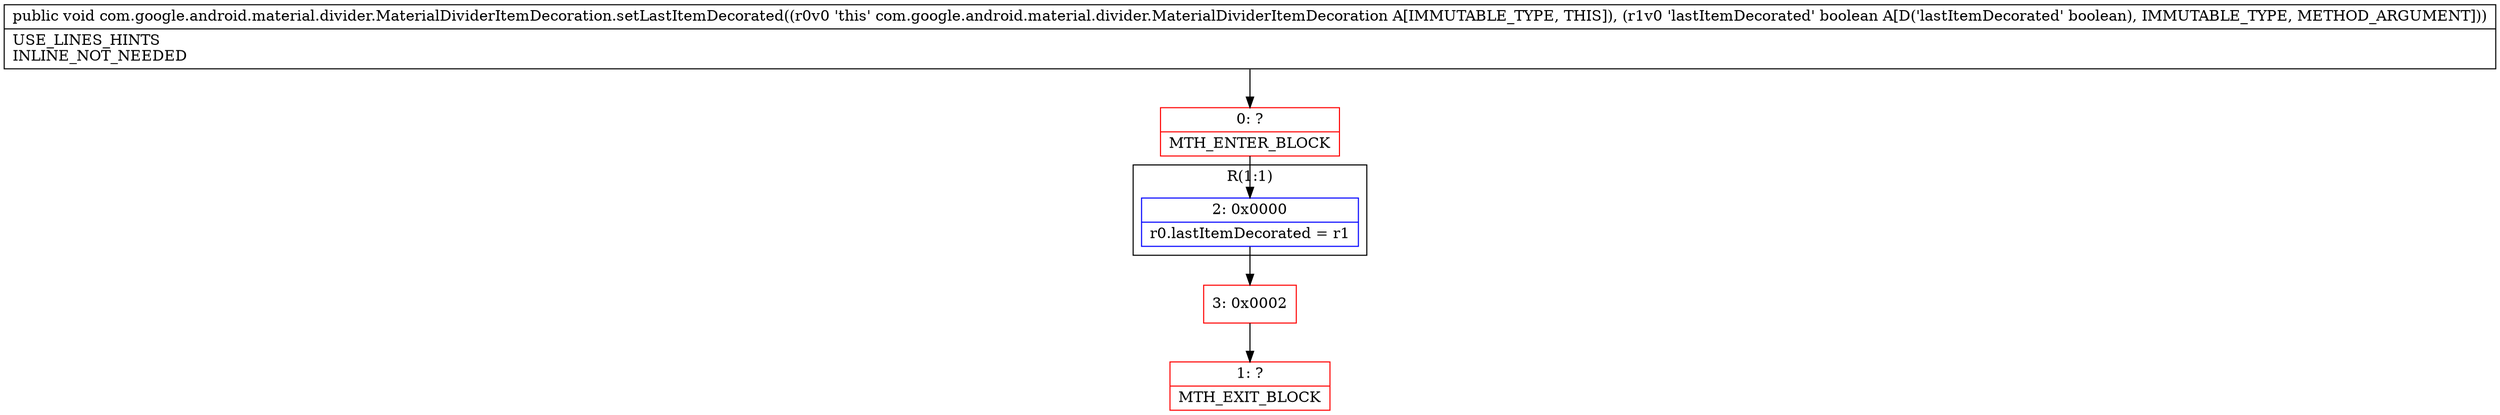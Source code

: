 digraph "CFG forcom.google.android.material.divider.MaterialDividerItemDecoration.setLastItemDecorated(Z)V" {
subgraph cluster_Region_1486463701 {
label = "R(1:1)";
node [shape=record,color=blue];
Node_2 [shape=record,label="{2\:\ 0x0000|r0.lastItemDecorated = r1\l}"];
}
Node_0 [shape=record,color=red,label="{0\:\ ?|MTH_ENTER_BLOCK\l}"];
Node_3 [shape=record,color=red,label="{3\:\ 0x0002}"];
Node_1 [shape=record,color=red,label="{1\:\ ?|MTH_EXIT_BLOCK\l}"];
MethodNode[shape=record,label="{public void com.google.android.material.divider.MaterialDividerItemDecoration.setLastItemDecorated((r0v0 'this' com.google.android.material.divider.MaterialDividerItemDecoration A[IMMUTABLE_TYPE, THIS]), (r1v0 'lastItemDecorated' boolean A[D('lastItemDecorated' boolean), IMMUTABLE_TYPE, METHOD_ARGUMENT]))  | USE_LINES_HINTS\lINLINE_NOT_NEEDED\l}"];
MethodNode -> Node_0;Node_2 -> Node_3;
Node_0 -> Node_2;
Node_3 -> Node_1;
}

